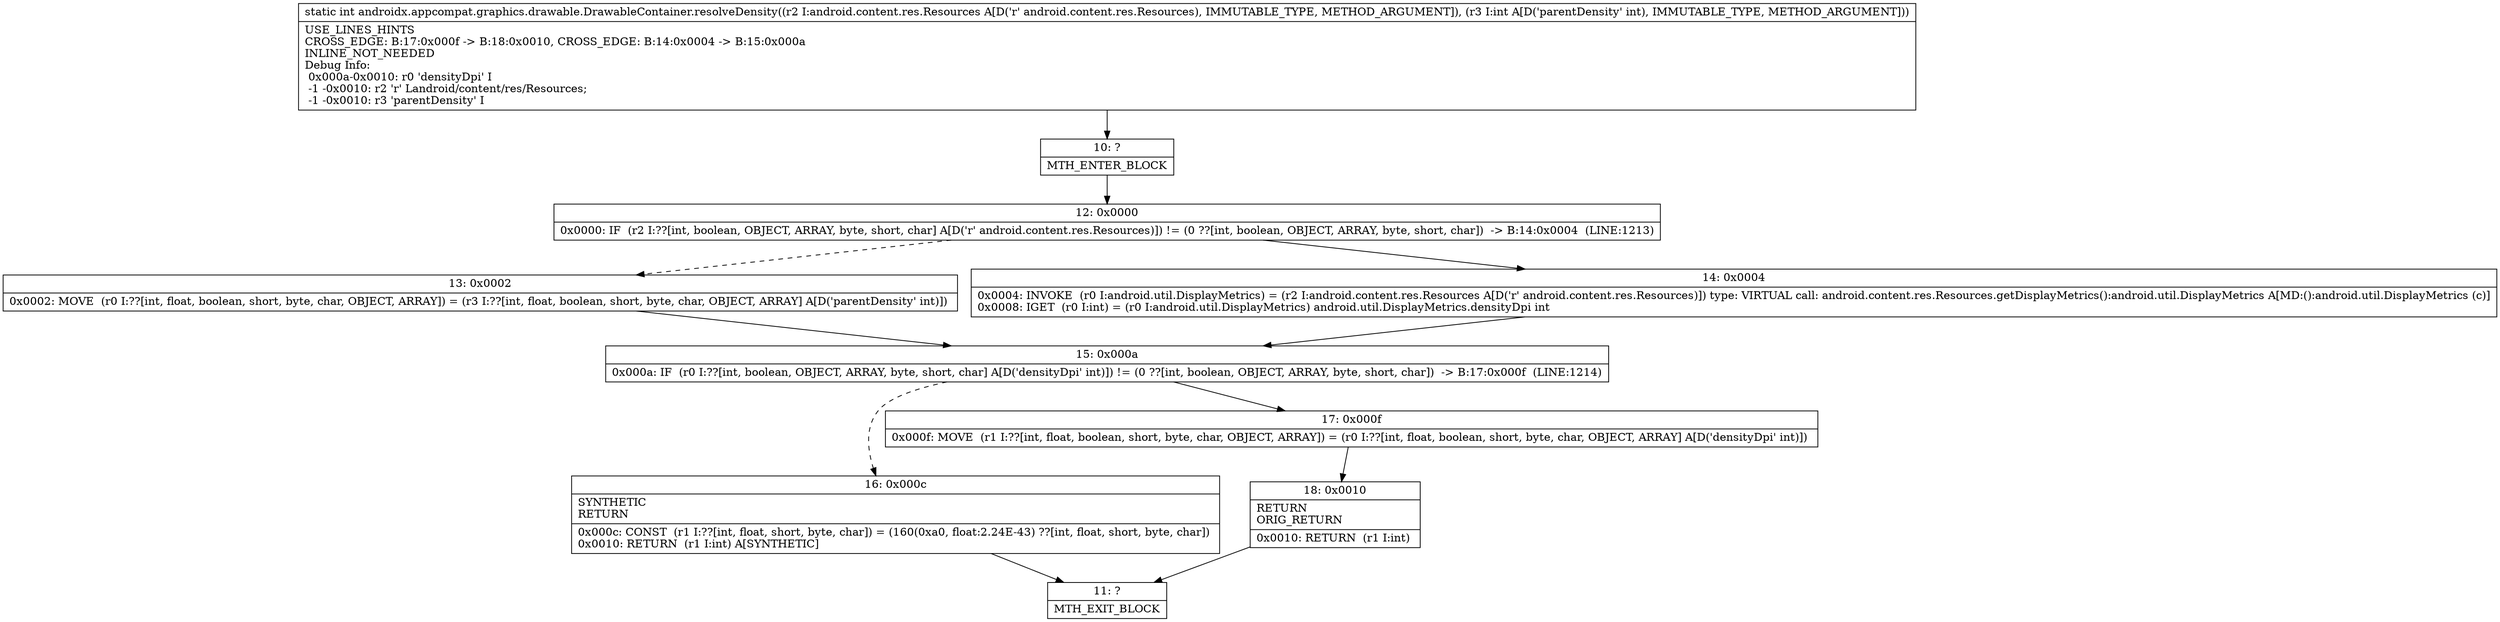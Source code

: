digraph "CFG forandroidx.appcompat.graphics.drawable.DrawableContainer.resolveDensity(Landroid\/content\/res\/Resources;I)I" {
Node_10 [shape=record,label="{10\:\ ?|MTH_ENTER_BLOCK\l}"];
Node_12 [shape=record,label="{12\:\ 0x0000|0x0000: IF  (r2 I:??[int, boolean, OBJECT, ARRAY, byte, short, char] A[D('r' android.content.res.Resources)]) != (0 ??[int, boolean, OBJECT, ARRAY, byte, short, char])  \-\> B:14:0x0004  (LINE:1213)\l}"];
Node_13 [shape=record,label="{13\:\ 0x0002|0x0002: MOVE  (r0 I:??[int, float, boolean, short, byte, char, OBJECT, ARRAY]) = (r3 I:??[int, float, boolean, short, byte, char, OBJECT, ARRAY] A[D('parentDensity' int)]) \l}"];
Node_15 [shape=record,label="{15\:\ 0x000a|0x000a: IF  (r0 I:??[int, boolean, OBJECT, ARRAY, byte, short, char] A[D('densityDpi' int)]) != (0 ??[int, boolean, OBJECT, ARRAY, byte, short, char])  \-\> B:17:0x000f  (LINE:1214)\l}"];
Node_16 [shape=record,label="{16\:\ 0x000c|SYNTHETIC\lRETURN\l|0x000c: CONST  (r1 I:??[int, float, short, byte, char]) = (160(0xa0, float:2.24E\-43) ??[int, float, short, byte, char]) \l0x0010: RETURN  (r1 I:int) A[SYNTHETIC]\l}"];
Node_11 [shape=record,label="{11\:\ ?|MTH_EXIT_BLOCK\l}"];
Node_17 [shape=record,label="{17\:\ 0x000f|0x000f: MOVE  (r1 I:??[int, float, boolean, short, byte, char, OBJECT, ARRAY]) = (r0 I:??[int, float, boolean, short, byte, char, OBJECT, ARRAY] A[D('densityDpi' int)]) \l}"];
Node_18 [shape=record,label="{18\:\ 0x0010|RETURN\lORIG_RETURN\l|0x0010: RETURN  (r1 I:int) \l}"];
Node_14 [shape=record,label="{14\:\ 0x0004|0x0004: INVOKE  (r0 I:android.util.DisplayMetrics) = (r2 I:android.content.res.Resources A[D('r' android.content.res.Resources)]) type: VIRTUAL call: android.content.res.Resources.getDisplayMetrics():android.util.DisplayMetrics A[MD:():android.util.DisplayMetrics (c)]\l0x0008: IGET  (r0 I:int) = (r0 I:android.util.DisplayMetrics) android.util.DisplayMetrics.densityDpi int \l}"];
MethodNode[shape=record,label="{static int androidx.appcompat.graphics.drawable.DrawableContainer.resolveDensity((r2 I:android.content.res.Resources A[D('r' android.content.res.Resources), IMMUTABLE_TYPE, METHOD_ARGUMENT]), (r3 I:int A[D('parentDensity' int), IMMUTABLE_TYPE, METHOD_ARGUMENT]))  | USE_LINES_HINTS\lCROSS_EDGE: B:17:0x000f \-\> B:18:0x0010, CROSS_EDGE: B:14:0x0004 \-\> B:15:0x000a\lINLINE_NOT_NEEDED\lDebug Info:\l  0x000a\-0x0010: r0 'densityDpi' I\l  \-1 \-0x0010: r2 'r' Landroid\/content\/res\/Resources;\l  \-1 \-0x0010: r3 'parentDensity' I\l}"];
MethodNode -> Node_10;Node_10 -> Node_12;
Node_12 -> Node_13[style=dashed];
Node_12 -> Node_14;
Node_13 -> Node_15;
Node_15 -> Node_16[style=dashed];
Node_15 -> Node_17;
Node_16 -> Node_11;
Node_17 -> Node_18;
Node_18 -> Node_11;
Node_14 -> Node_15;
}

